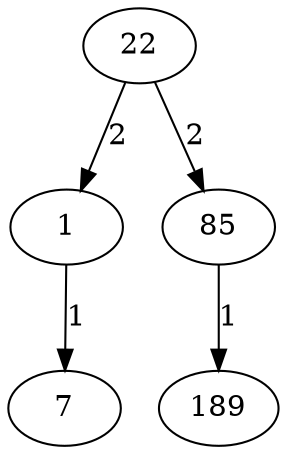 digraph avltree 
{
22 -> 1 [label = 2];
22 -> 85 [label = 2];
1 -> 7 [label = 1];
85 -> 189 [label = 1];
}
